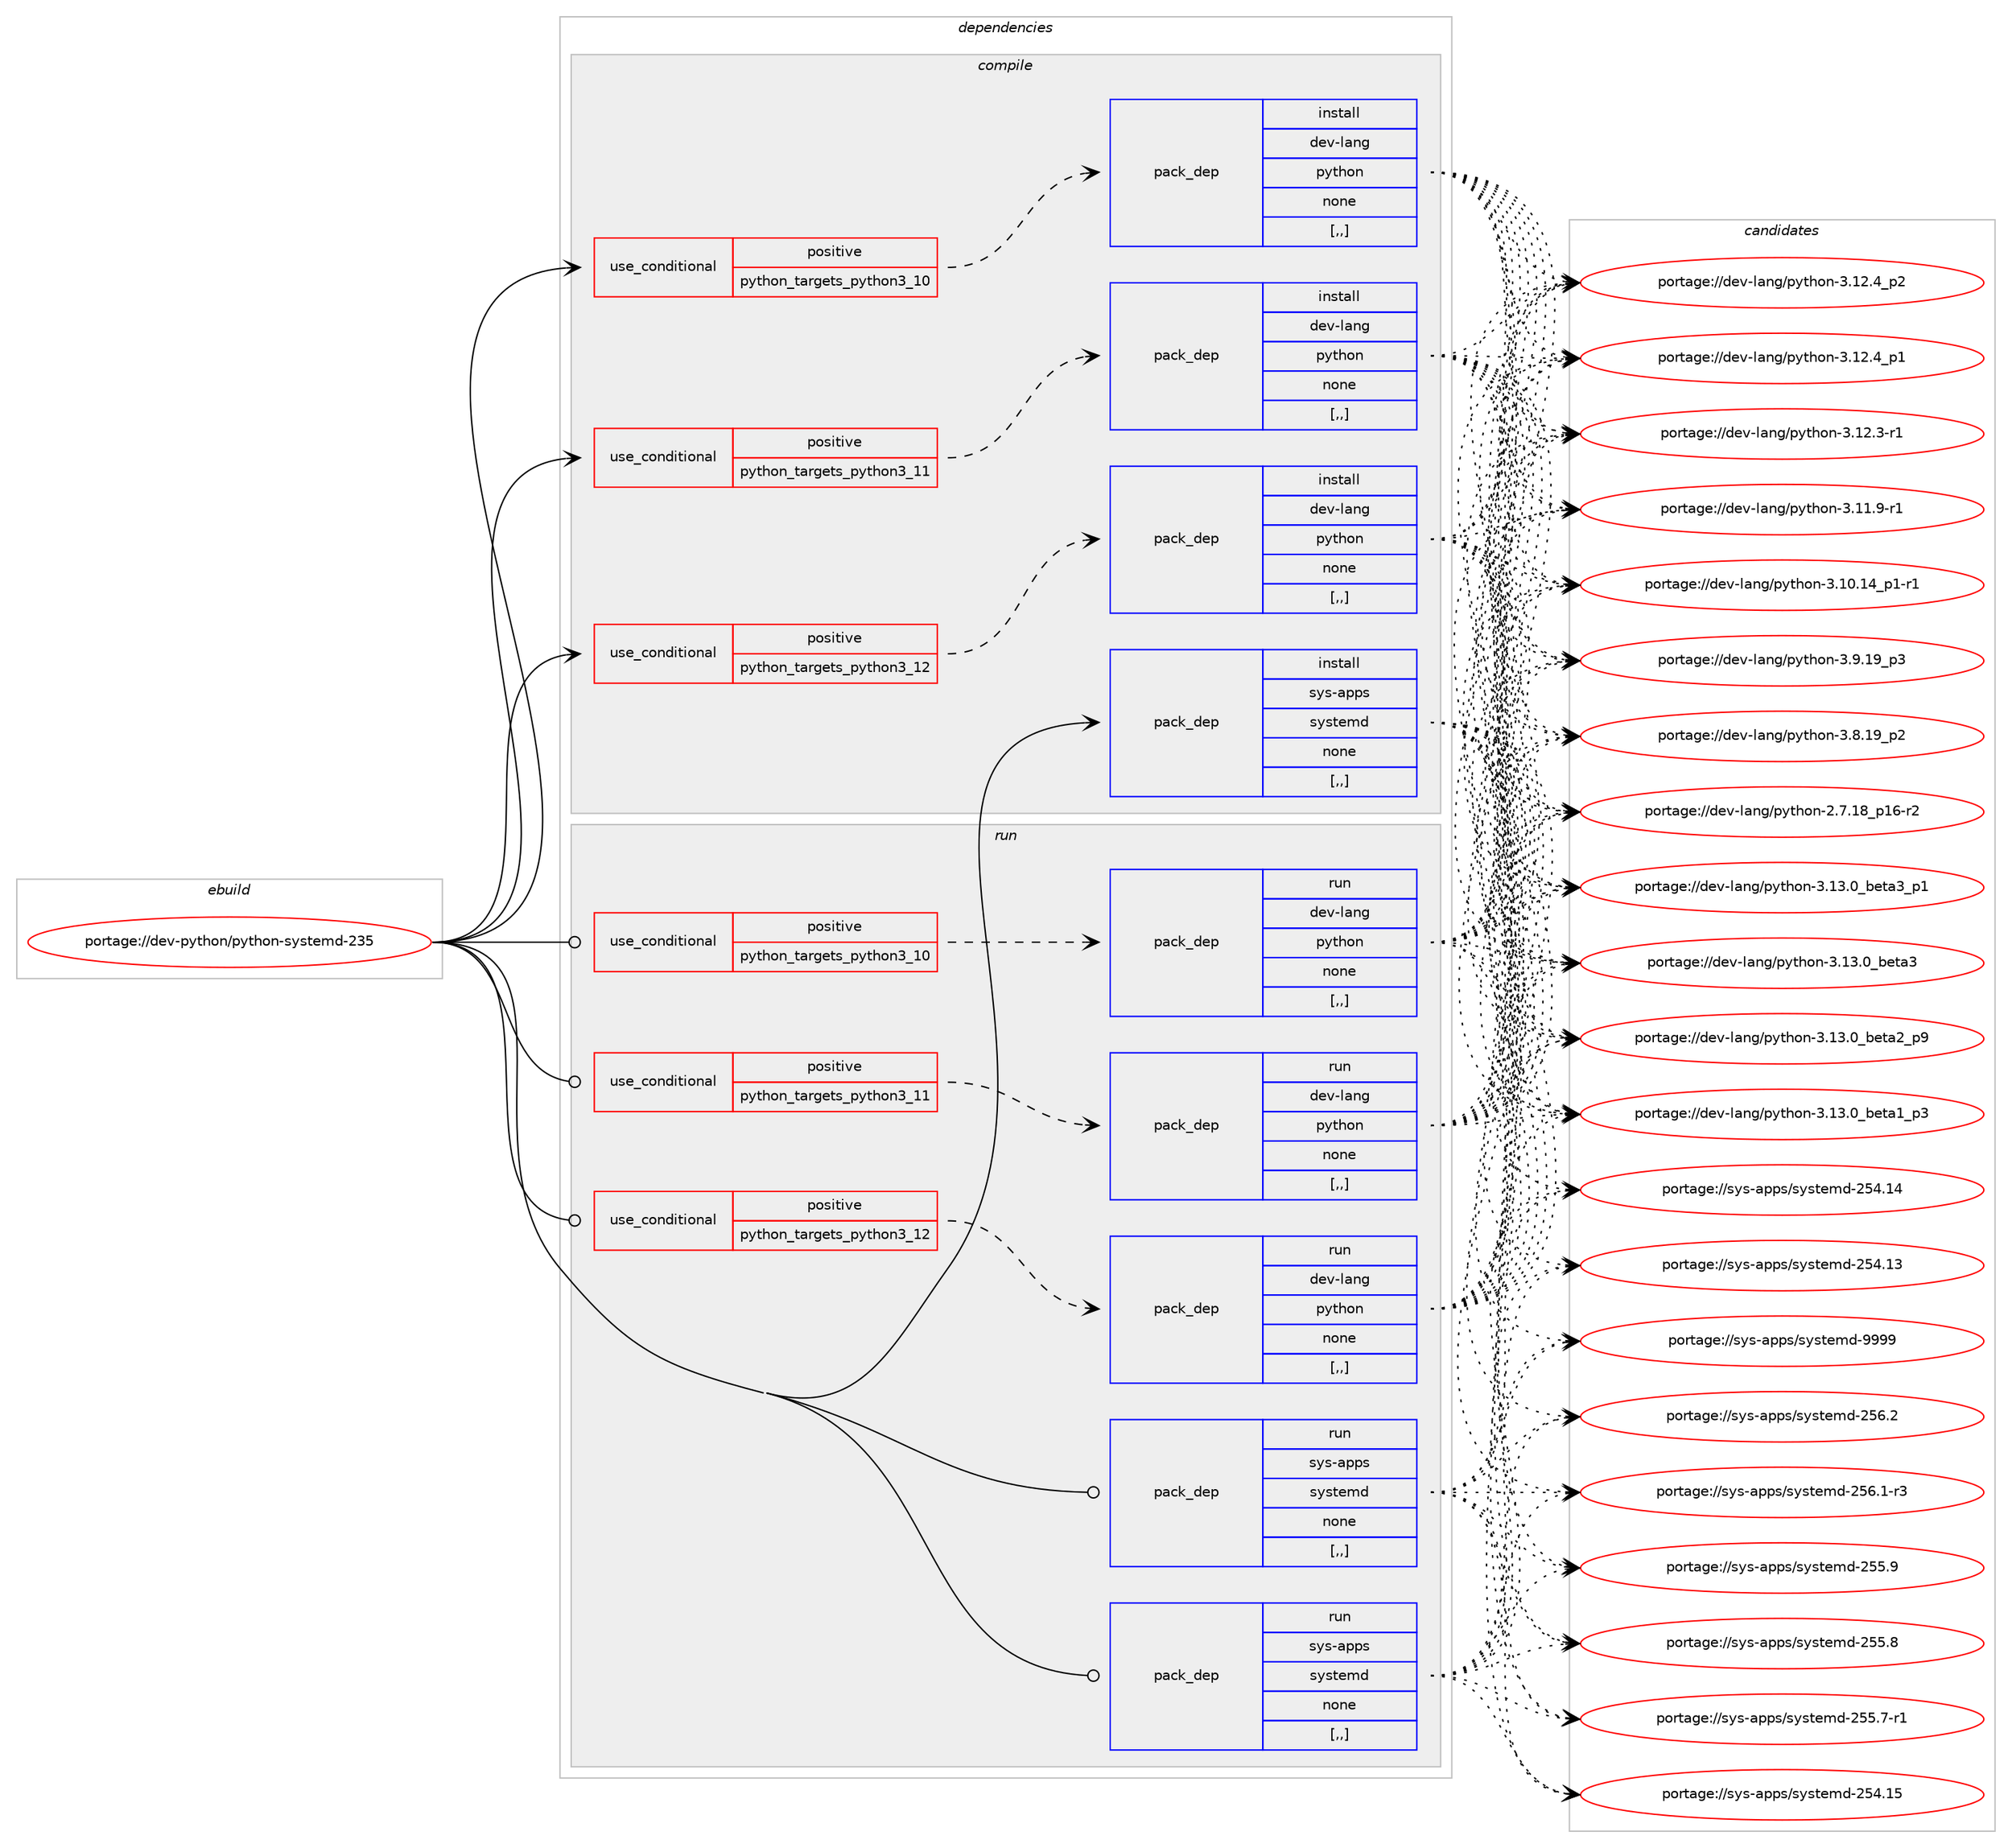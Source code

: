 digraph prolog {

# *************
# Graph options
# *************

newrank=true;
concentrate=true;
compound=true;
graph [rankdir=LR,fontname=Helvetica,fontsize=10,ranksep=1.5];#, ranksep=2.5, nodesep=0.2];
edge  [arrowhead=vee];
node  [fontname=Helvetica,fontsize=10];

# **********
# The ebuild
# **********

subgraph cluster_leftcol {
color=gray;
rank=same;
label=<<i>ebuild</i>>;
id [label="portage://dev-python/python-systemd-235", color=red, width=4, href="../dev-python/python-systemd-235.svg"];
}

# ****************
# The dependencies
# ****************

subgraph cluster_midcol {
color=gray;
label=<<i>dependencies</i>>;
subgraph cluster_compile {
fillcolor="#eeeeee";
style=filled;
label=<<i>compile</i>>;
subgraph cond38052 {
dependency159361 [label=<<TABLE BORDER="0" CELLBORDER="1" CELLSPACING="0" CELLPADDING="4"><TR><TD ROWSPAN="3" CELLPADDING="10">use_conditional</TD></TR><TR><TD>positive</TD></TR><TR><TD>python_targets_python3_10</TD></TR></TABLE>>, shape=none, color=red];
subgraph pack120050 {
dependency159362 [label=<<TABLE BORDER="0" CELLBORDER="1" CELLSPACING="0" CELLPADDING="4" WIDTH="220"><TR><TD ROWSPAN="6" CELLPADDING="30">pack_dep</TD></TR><TR><TD WIDTH="110">install</TD></TR><TR><TD>dev-lang</TD></TR><TR><TD>python</TD></TR><TR><TD>none</TD></TR><TR><TD>[,,]</TD></TR></TABLE>>, shape=none, color=blue];
}
dependency159361:e -> dependency159362:w [weight=20,style="dashed",arrowhead="vee"];
}
id:e -> dependency159361:w [weight=20,style="solid",arrowhead="vee"];
subgraph cond38053 {
dependency159363 [label=<<TABLE BORDER="0" CELLBORDER="1" CELLSPACING="0" CELLPADDING="4"><TR><TD ROWSPAN="3" CELLPADDING="10">use_conditional</TD></TR><TR><TD>positive</TD></TR><TR><TD>python_targets_python3_11</TD></TR></TABLE>>, shape=none, color=red];
subgraph pack120051 {
dependency159364 [label=<<TABLE BORDER="0" CELLBORDER="1" CELLSPACING="0" CELLPADDING="4" WIDTH="220"><TR><TD ROWSPAN="6" CELLPADDING="30">pack_dep</TD></TR><TR><TD WIDTH="110">install</TD></TR><TR><TD>dev-lang</TD></TR><TR><TD>python</TD></TR><TR><TD>none</TD></TR><TR><TD>[,,]</TD></TR></TABLE>>, shape=none, color=blue];
}
dependency159363:e -> dependency159364:w [weight=20,style="dashed",arrowhead="vee"];
}
id:e -> dependency159363:w [weight=20,style="solid",arrowhead="vee"];
subgraph cond38054 {
dependency159365 [label=<<TABLE BORDER="0" CELLBORDER="1" CELLSPACING="0" CELLPADDING="4"><TR><TD ROWSPAN="3" CELLPADDING="10">use_conditional</TD></TR><TR><TD>positive</TD></TR><TR><TD>python_targets_python3_12</TD></TR></TABLE>>, shape=none, color=red];
subgraph pack120052 {
dependency159366 [label=<<TABLE BORDER="0" CELLBORDER="1" CELLSPACING="0" CELLPADDING="4" WIDTH="220"><TR><TD ROWSPAN="6" CELLPADDING="30">pack_dep</TD></TR><TR><TD WIDTH="110">install</TD></TR><TR><TD>dev-lang</TD></TR><TR><TD>python</TD></TR><TR><TD>none</TD></TR><TR><TD>[,,]</TD></TR></TABLE>>, shape=none, color=blue];
}
dependency159365:e -> dependency159366:w [weight=20,style="dashed",arrowhead="vee"];
}
id:e -> dependency159365:w [weight=20,style="solid",arrowhead="vee"];
subgraph pack120053 {
dependency159367 [label=<<TABLE BORDER="0" CELLBORDER="1" CELLSPACING="0" CELLPADDING="4" WIDTH="220"><TR><TD ROWSPAN="6" CELLPADDING="30">pack_dep</TD></TR><TR><TD WIDTH="110">install</TD></TR><TR><TD>sys-apps</TD></TR><TR><TD>systemd</TD></TR><TR><TD>none</TD></TR><TR><TD>[,,]</TD></TR></TABLE>>, shape=none, color=blue];
}
id:e -> dependency159367:w [weight=20,style="solid",arrowhead="vee"];
}
subgraph cluster_compileandrun {
fillcolor="#eeeeee";
style=filled;
label=<<i>compile and run</i>>;
}
subgraph cluster_run {
fillcolor="#eeeeee";
style=filled;
label=<<i>run</i>>;
subgraph cond38055 {
dependency159368 [label=<<TABLE BORDER="0" CELLBORDER="1" CELLSPACING="0" CELLPADDING="4"><TR><TD ROWSPAN="3" CELLPADDING="10">use_conditional</TD></TR><TR><TD>positive</TD></TR><TR><TD>python_targets_python3_10</TD></TR></TABLE>>, shape=none, color=red];
subgraph pack120054 {
dependency159369 [label=<<TABLE BORDER="0" CELLBORDER="1" CELLSPACING="0" CELLPADDING="4" WIDTH="220"><TR><TD ROWSPAN="6" CELLPADDING="30">pack_dep</TD></TR><TR><TD WIDTH="110">run</TD></TR><TR><TD>dev-lang</TD></TR><TR><TD>python</TD></TR><TR><TD>none</TD></TR><TR><TD>[,,]</TD></TR></TABLE>>, shape=none, color=blue];
}
dependency159368:e -> dependency159369:w [weight=20,style="dashed",arrowhead="vee"];
}
id:e -> dependency159368:w [weight=20,style="solid",arrowhead="odot"];
subgraph cond38056 {
dependency159370 [label=<<TABLE BORDER="0" CELLBORDER="1" CELLSPACING="0" CELLPADDING="4"><TR><TD ROWSPAN="3" CELLPADDING="10">use_conditional</TD></TR><TR><TD>positive</TD></TR><TR><TD>python_targets_python3_11</TD></TR></TABLE>>, shape=none, color=red];
subgraph pack120055 {
dependency159371 [label=<<TABLE BORDER="0" CELLBORDER="1" CELLSPACING="0" CELLPADDING="4" WIDTH="220"><TR><TD ROWSPAN="6" CELLPADDING="30">pack_dep</TD></TR><TR><TD WIDTH="110">run</TD></TR><TR><TD>dev-lang</TD></TR><TR><TD>python</TD></TR><TR><TD>none</TD></TR><TR><TD>[,,]</TD></TR></TABLE>>, shape=none, color=blue];
}
dependency159370:e -> dependency159371:w [weight=20,style="dashed",arrowhead="vee"];
}
id:e -> dependency159370:w [weight=20,style="solid",arrowhead="odot"];
subgraph cond38057 {
dependency159372 [label=<<TABLE BORDER="0" CELLBORDER="1" CELLSPACING="0" CELLPADDING="4"><TR><TD ROWSPAN="3" CELLPADDING="10">use_conditional</TD></TR><TR><TD>positive</TD></TR><TR><TD>python_targets_python3_12</TD></TR></TABLE>>, shape=none, color=red];
subgraph pack120056 {
dependency159373 [label=<<TABLE BORDER="0" CELLBORDER="1" CELLSPACING="0" CELLPADDING="4" WIDTH="220"><TR><TD ROWSPAN="6" CELLPADDING="30">pack_dep</TD></TR><TR><TD WIDTH="110">run</TD></TR><TR><TD>dev-lang</TD></TR><TR><TD>python</TD></TR><TR><TD>none</TD></TR><TR><TD>[,,]</TD></TR></TABLE>>, shape=none, color=blue];
}
dependency159372:e -> dependency159373:w [weight=20,style="dashed",arrowhead="vee"];
}
id:e -> dependency159372:w [weight=20,style="solid",arrowhead="odot"];
subgraph pack120057 {
dependency159374 [label=<<TABLE BORDER="0" CELLBORDER="1" CELLSPACING="0" CELLPADDING="4" WIDTH="220"><TR><TD ROWSPAN="6" CELLPADDING="30">pack_dep</TD></TR><TR><TD WIDTH="110">run</TD></TR><TR><TD>sys-apps</TD></TR><TR><TD>systemd</TD></TR><TR><TD>none</TD></TR><TR><TD>[,,]</TD></TR></TABLE>>, shape=none, color=blue];
}
id:e -> dependency159374:w [weight=20,style="solid",arrowhead="odot"];
subgraph pack120058 {
dependency159375 [label=<<TABLE BORDER="0" CELLBORDER="1" CELLSPACING="0" CELLPADDING="4" WIDTH="220"><TR><TD ROWSPAN="6" CELLPADDING="30">pack_dep</TD></TR><TR><TD WIDTH="110">run</TD></TR><TR><TD>sys-apps</TD></TR><TR><TD>systemd</TD></TR><TR><TD>none</TD></TR><TR><TD>[,,]</TD></TR></TABLE>>, shape=none, color=blue];
}
id:e -> dependency159375:w [weight=20,style="solid",arrowhead="odot"];
}
}

# **************
# The candidates
# **************

subgraph cluster_choices {
rank=same;
color=gray;
label=<<i>candidates</i>>;

subgraph choice120050 {
color=black;
nodesep=1;
choice10010111845108971101034711212111610411111045514649514648959810111697519511249 [label="portage://dev-lang/python-3.13.0_beta3_p1", color=red, width=4,href="../dev-lang/python-3.13.0_beta3_p1.svg"];
choice1001011184510897110103471121211161041111104551464951464895981011169751 [label="portage://dev-lang/python-3.13.0_beta3", color=red, width=4,href="../dev-lang/python-3.13.0_beta3.svg"];
choice10010111845108971101034711212111610411111045514649514648959810111697509511257 [label="portage://dev-lang/python-3.13.0_beta2_p9", color=red, width=4,href="../dev-lang/python-3.13.0_beta2_p9.svg"];
choice10010111845108971101034711212111610411111045514649514648959810111697499511251 [label="portage://dev-lang/python-3.13.0_beta1_p3", color=red, width=4,href="../dev-lang/python-3.13.0_beta1_p3.svg"];
choice100101118451089711010347112121116104111110455146495046529511250 [label="portage://dev-lang/python-3.12.4_p2", color=red, width=4,href="../dev-lang/python-3.12.4_p2.svg"];
choice100101118451089711010347112121116104111110455146495046529511249 [label="portage://dev-lang/python-3.12.4_p1", color=red, width=4,href="../dev-lang/python-3.12.4_p1.svg"];
choice100101118451089711010347112121116104111110455146495046514511449 [label="portage://dev-lang/python-3.12.3-r1", color=red, width=4,href="../dev-lang/python-3.12.3-r1.svg"];
choice100101118451089711010347112121116104111110455146494946574511449 [label="portage://dev-lang/python-3.11.9-r1", color=red, width=4,href="../dev-lang/python-3.11.9-r1.svg"];
choice100101118451089711010347112121116104111110455146494846495295112494511449 [label="portage://dev-lang/python-3.10.14_p1-r1", color=red, width=4,href="../dev-lang/python-3.10.14_p1-r1.svg"];
choice100101118451089711010347112121116104111110455146574649579511251 [label="portage://dev-lang/python-3.9.19_p3", color=red, width=4,href="../dev-lang/python-3.9.19_p3.svg"];
choice100101118451089711010347112121116104111110455146564649579511250 [label="portage://dev-lang/python-3.8.19_p2", color=red, width=4,href="../dev-lang/python-3.8.19_p2.svg"];
choice100101118451089711010347112121116104111110455046554649569511249544511450 [label="portage://dev-lang/python-2.7.18_p16-r2", color=red, width=4,href="../dev-lang/python-2.7.18_p16-r2.svg"];
dependency159362:e -> choice10010111845108971101034711212111610411111045514649514648959810111697519511249:w [style=dotted,weight="100"];
dependency159362:e -> choice1001011184510897110103471121211161041111104551464951464895981011169751:w [style=dotted,weight="100"];
dependency159362:e -> choice10010111845108971101034711212111610411111045514649514648959810111697509511257:w [style=dotted,weight="100"];
dependency159362:e -> choice10010111845108971101034711212111610411111045514649514648959810111697499511251:w [style=dotted,weight="100"];
dependency159362:e -> choice100101118451089711010347112121116104111110455146495046529511250:w [style=dotted,weight="100"];
dependency159362:e -> choice100101118451089711010347112121116104111110455146495046529511249:w [style=dotted,weight="100"];
dependency159362:e -> choice100101118451089711010347112121116104111110455146495046514511449:w [style=dotted,weight="100"];
dependency159362:e -> choice100101118451089711010347112121116104111110455146494946574511449:w [style=dotted,weight="100"];
dependency159362:e -> choice100101118451089711010347112121116104111110455146494846495295112494511449:w [style=dotted,weight="100"];
dependency159362:e -> choice100101118451089711010347112121116104111110455146574649579511251:w [style=dotted,weight="100"];
dependency159362:e -> choice100101118451089711010347112121116104111110455146564649579511250:w [style=dotted,weight="100"];
dependency159362:e -> choice100101118451089711010347112121116104111110455046554649569511249544511450:w [style=dotted,weight="100"];
}
subgraph choice120051 {
color=black;
nodesep=1;
choice10010111845108971101034711212111610411111045514649514648959810111697519511249 [label="portage://dev-lang/python-3.13.0_beta3_p1", color=red, width=4,href="../dev-lang/python-3.13.0_beta3_p1.svg"];
choice1001011184510897110103471121211161041111104551464951464895981011169751 [label="portage://dev-lang/python-3.13.0_beta3", color=red, width=4,href="../dev-lang/python-3.13.0_beta3.svg"];
choice10010111845108971101034711212111610411111045514649514648959810111697509511257 [label="portage://dev-lang/python-3.13.0_beta2_p9", color=red, width=4,href="../dev-lang/python-3.13.0_beta2_p9.svg"];
choice10010111845108971101034711212111610411111045514649514648959810111697499511251 [label="portage://dev-lang/python-3.13.0_beta1_p3", color=red, width=4,href="../dev-lang/python-3.13.0_beta1_p3.svg"];
choice100101118451089711010347112121116104111110455146495046529511250 [label="portage://dev-lang/python-3.12.4_p2", color=red, width=4,href="../dev-lang/python-3.12.4_p2.svg"];
choice100101118451089711010347112121116104111110455146495046529511249 [label="portage://dev-lang/python-3.12.4_p1", color=red, width=4,href="../dev-lang/python-3.12.4_p1.svg"];
choice100101118451089711010347112121116104111110455146495046514511449 [label="portage://dev-lang/python-3.12.3-r1", color=red, width=4,href="../dev-lang/python-3.12.3-r1.svg"];
choice100101118451089711010347112121116104111110455146494946574511449 [label="portage://dev-lang/python-3.11.9-r1", color=red, width=4,href="../dev-lang/python-3.11.9-r1.svg"];
choice100101118451089711010347112121116104111110455146494846495295112494511449 [label="portage://dev-lang/python-3.10.14_p1-r1", color=red, width=4,href="../dev-lang/python-3.10.14_p1-r1.svg"];
choice100101118451089711010347112121116104111110455146574649579511251 [label="portage://dev-lang/python-3.9.19_p3", color=red, width=4,href="../dev-lang/python-3.9.19_p3.svg"];
choice100101118451089711010347112121116104111110455146564649579511250 [label="portage://dev-lang/python-3.8.19_p2", color=red, width=4,href="../dev-lang/python-3.8.19_p2.svg"];
choice100101118451089711010347112121116104111110455046554649569511249544511450 [label="portage://dev-lang/python-2.7.18_p16-r2", color=red, width=4,href="../dev-lang/python-2.7.18_p16-r2.svg"];
dependency159364:e -> choice10010111845108971101034711212111610411111045514649514648959810111697519511249:w [style=dotted,weight="100"];
dependency159364:e -> choice1001011184510897110103471121211161041111104551464951464895981011169751:w [style=dotted,weight="100"];
dependency159364:e -> choice10010111845108971101034711212111610411111045514649514648959810111697509511257:w [style=dotted,weight="100"];
dependency159364:e -> choice10010111845108971101034711212111610411111045514649514648959810111697499511251:w [style=dotted,weight="100"];
dependency159364:e -> choice100101118451089711010347112121116104111110455146495046529511250:w [style=dotted,weight="100"];
dependency159364:e -> choice100101118451089711010347112121116104111110455146495046529511249:w [style=dotted,weight="100"];
dependency159364:e -> choice100101118451089711010347112121116104111110455146495046514511449:w [style=dotted,weight="100"];
dependency159364:e -> choice100101118451089711010347112121116104111110455146494946574511449:w [style=dotted,weight="100"];
dependency159364:e -> choice100101118451089711010347112121116104111110455146494846495295112494511449:w [style=dotted,weight="100"];
dependency159364:e -> choice100101118451089711010347112121116104111110455146574649579511251:w [style=dotted,weight="100"];
dependency159364:e -> choice100101118451089711010347112121116104111110455146564649579511250:w [style=dotted,weight="100"];
dependency159364:e -> choice100101118451089711010347112121116104111110455046554649569511249544511450:w [style=dotted,weight="100"];
}
subgraph choice120052 {
color=black;
nodesep=1;
choice10010111845108971101034711212111610411111045514649514648959810111697519511249 [label="portage://dev-lang/python-3.13.0_beta3_p1", color=red, width=4,href="../dev-lang/python-3.13.0_beta3_p1.svg"];
choice1001011184510897110103471121211161041111104551464951464895981011169751 [label="portage://dev-lang/python-3.13.0_beta3", color=red, width=4,href="../dev-lang/python-3.13.0_beta3.svg"];
choice10010111845108971101034711212111610411111045514649514648959810111697509511257 [label="portage://dev-lang/python-3.13.0_beta2_p9", color=red, width=4,href="../dev-lang/python-3.13.0_beta2_p9.svg"];
choice10010111845108971101034711212111610411111045514649514648959810111697499511251 [label="portage://dev-lang/python-3.13.0_beta1_p3", color=red, width=4,href="../dev-lang/python-3.13.0_beta1_p3.svg"];
choice100101118451089711010347112121116104111110455146495046529511250 [label="portage://dev-lang/python-3.12.4_p2", color=red, width=4,href="../dev-lang/python-3.12.4_p2.svg"];
choice100101118451089711010347112121116104111110455146495046529511249 [label="portage://dev-lang/python-3.12.4_p1", color=red, width=4,href="../dev-lang/python-3.12.4_p1.svg"];
choice100101118451089711010347112121116104111110455146495046514511449 [label="portage://dev-lang/python-3.12.3-r1", color=red, width=4,href="../dev-lang/python-3.12.3-r1.svg"];
choice100101118451089711010347112121116104111110455146494946574511449 [label="portage://dev-lang/python-3.11.9-r1", color=red, width=4,href="../dev-lang/python-3.11.9-r1.svg"];
choice100101118451089711010347112121116104111110455146494846495295112494511449 [label="portage://dev-lang/python-3.10.14_p1-r1", color=red, width=4,href="../dev-lang/python-3.10.14_p1-r1.svg"];
choice100101118451089711010347112121116104111110455146574649579511251 [label="portage://dev-lang/python-3.9.19_p3", color=red, width=4,href="../dev-lang/python-3.9.19_p3.svg"];
choice100101118451089711010347112121116104111110455146564649579511250 [label="portage://dev-lang/python-3.8.19_p2", color=red, width=4,href="../dev-lang/python-3.8.19_p2.svg"];
choice100101118451089711010347112121116104111110455046554649569511249544511450 [label="portage://dev-lang/python-2.7.18_p16-r2", color=red, width=4,href="../dev-lang/python-2.7.18_p16-r2.svg"];
dependency159366:e -> choice10010111845108971101034711212111610411111045514649514648959810111697519511249:w [style=dotted,weight="100"];
dependency159366:e -> choice1001011184510897110103471121211161041111104551464951464895981011169751:w [style=dotted,weight="100"];
dependency159366:e -> choice10010111845108971101034711212111610411111045514649514648959810111697509511257:w [style=dotted,weight="100"];
dependency159366:e -> choice10010111845108971101034711212111610411111045514649514648959810111697499511251:w [style=dotted,weight="100"];
dependency159366:e -> choice100101118451089711010347112121116104111110455146495046529511250:w [style=dotted,weight="100"];
dependency159366:e -> choice100101118451089711010347112121116104111110455146495046529511249:w [style=dotted,weight="100"];
dependency159366:e -> choice100101118451089711010347112121116104111110455146495046514511449:w [style=dotted,weight="100"];
dependency159366:e -> choice100101118451089711010347112121116104111110455146494946574511449:w [style=dotted,weight="100"];
dependency159366:e -> choice100101118451089711010347112121116104111110455146494846495295112494511449:w [style=dotted,weight="100"];
dependency159366:e -> choice100101118451089711010347112121116104111110455146574649579511251:w [style=dotted,weight="100"];
dependency159366:e -> choice100101118451089711010347112121116104111110455146564649579511250:w [style=dotted,weight="100"];
dependency159366:e -> choice100101118451089711010347112121116104111110455046554649569511249544511450:w [style=dotted,weight="100"];
}
subgraph choice120053 {
color=black;
nodesep=1;
choice1151211154597112112115471151211151161011091004557575757 [label="portage://sys-apps/systemd-9999", color=red, width=4,href="../sys-apps/systemd-9999.svg"];
choice115121115459711211211547115121115116101109100455053544650 [label="portage://sys-apps/systemd-256.2", color=red, width=4,href="../sys-apps/systemd-256.2.svg"];
choice1151211154597112112115471151211151161011091004550535446494511451 [label="portage://sys-apps/systemd-256.1-r3", color=red, width=4,href="../sys-apps/systemd-256.1-r3.svg"];
choice115121115459711211211547115121115116101109100455053534657 [label="portage://sys-apps/systemd-255.9", color=red, width=4,href="../sys-apps/systemd-255.9.svg"];
choice115121115459711211211547115121115116101109100455053534656 [label="portage://sys-apps/systemd-255.8", color=red, width=4,href="../sys-apps/systemd-255.8.svg"];
choice1151211154597112112115471151211151161011091004550535346554511449 [label="portage://sys-apps/systemd-255.7-r1", color=red, width=4,href="../sys-apps/systemd-255.7-r1.svg"];
choice11512111545971121121154711512111511610110910045505352464953 [label="portage://sys-apps/systemd-254.15", color=red, width=4,href="../sys-apps/systemd-254.15.svg"];
choice11512111545971121121154711512111511610110910045505352464952 [label="portage://sys-apps/systemd-254.14", color=red, width=4,href="../sys-apps/systemd-254.14.svg"];
choice11512111545971121121154711512111511610110910045505352464951 [label="portage://sys-apps/systemd-254.13", color=red, width=4,href="../sys-apps/systemd-254.13.svg"];
dependency159367:e -> choice1151211154597112112115471151211151161011091004557575757:w [style=dotted,weight="100"];
dependency159367:e -> choice115121115459711211211547115121115116101109100455053544650:w [style=dotted,weight="100"];
dependency159367:e -> choice1151211154597112112115471151211151161011091004550535446494511451:w [style=dotted,weight="100"];
dependency159367:e -> choice115121115459711211211547115121115116101109100455053534657:w [style=dotted,weight="100"];
dependency159367:e -> choice115121115459711211211547115121115116101109100455053534656:w [style=dotted,weight="100"];
dependency159367:e -> choice1151211154597112112115471151211151161011091004550535346554511449:w [style=dotted,weight="100"];
dependency159367:e -> choice11512111545971121121154711512111511610110910045505352464953:w [style=dotted,weight="100"];
dependency159367:e -> choice11512111545971121121154711512111511610110910045505352464952:w [style=dotted,weight="100"];
dependency159367:e -> choice11512111545971121121154711512111511610110910045505352464951:w [style=dotted,weight="100"];
}
subgraph choice120054 {
color=black;
nodesep=1;
choice10010111845108971101034711212111610411111045514649514648959810111697519511249 [label="portage://dev-lang/python-3.13.0_beta3_p1", color=red, width=4,href="../dev-lang/python-3.13.0_beta3_p1.svg"];
choice1001011184510897110103471121211161041111104551464951464895981011169751 [label="portage://dev-lang/python-3.13.0_beta3", color=red, width=4,href="../dev-lang/python-3.13.0_beta3.svg"];
choice10010111845108971101034711212111610411111045514649514648959810111697509511257 [label="portage://dev-lang/python-3.13.0_beta2_p9", color=red, width=4,href="../dev-lang/python-3.13.0_beta2_p9.svg"];
choice10010111845108971101034711212111610411111045514649514648959810111697499511251 [label="portage://dev-lang/python-3.13.0_beta1_p3", color=red, width=4,href="../dev-lang/python-3.13.0_beta1_p3.svg"];
choice100101118451089711010347112121116104111110455146495046529511250 [label="portage://dev-lang/python-3.12.4_p2", color=red, width=4,href="../dev-lang/python-3.12.4_p2.svg"];
choice100101118451089711010347112121116104111110455146495046529511249 [label="portage://dev-lang/python-3.12.4_p1", color=red, width=4,href="../dev-lang/python-3.12.4_p1.svg"];
choice100101118451089711010347112121116104111110455146495046514511449 [label="portage://dev-lang/python-3.12.3-r1", color=red, width=4,href="../dev-lang/python-3.12.3-r1.svg"];
choice100101118451089711010347112121116104111110455146494946574511449 [label="portage://dev-lang/python-3.11.9-r1", color=red, width=4,href="../dev-lang/python-3.11.9-r1.svg"];
choice100101118451089711010347112121116104111110455146494846495295112494511449 [label="portage://dev-lang/python-3.10.14_p1-r1", color=red, width=4,href="../dev-lang/python-3.10.14_p1-r1.svg"];
choice100101118451089711010347112121116104111110455146574649579511251 [label="portage://dev-lang/python-3.9.19_p3", color=red, width=4,href="../dev-lang/python-3.9.19_p3.svg"];
choice100101118451089711010347112121116104111110455146564649579511250 [label="portage://dev-lang/python-3.8.19_p2", color=red, width=4,href="../dev-lang/python-3.8.19_p2.svg"];
choice100101118451089711010347112121116104111110455046554649569511249544511450 [label="portage://dev-lang/python-2.7.18_p16-r2", color=red, width=4,href="../dev-lang/python-2.7.18_p16-r2.svg"];
dependency159369:e -> choice10010111845108971101034711212111610411111045514649514648959810111697519511249:w [style=dotted,weight="100"];
dependency159369:e -> choice1001011184510897110103471121211161041111104551464951464895981011169751:w [style=dotted,weight="100"];
dependency159369:e -> choice10010111845108971101034711212111610411111045514649514648959810111697509511257:w [style=dotted,weight="100"];
dependency159369:e -> choice10010111845108971101034711212111610411111045514649514648959810111697499511251:w [style=dotted,weight="100"];
dependency159369:e -> choice100101118451089711010347112121116104111110455146495046529511250:w [style=dotted,weight="100"];
dependency159369:e -> choice100101118451089711010347112121116104111110455146495046529511249:w [style=dotted,weight="100"];
dependency159369:e -> choice100101118451089711010347112121116104111110455146495046514511449:w [style=dotted,weight="100"];
dependency159369:e -> choice100101118451089711010347112121116104111110455146494946574511449:w [style=dotted,weight="100"];
dependency159369:e -> choice100101118451089711010347112121116104111110455146494846495295112494511449:w [style=dotted,weight="100"];
dependency159369:e -> choice100101118451089711010347112121116104111110455146574649579511251:w [style=dotted,weight="100"];
dependency159369:e -> choice100101118451089711010347112121116104111110455146564649579511250:w [style=dotted,weight="100"];
dependency159369:e -> choice100101118451089711010347112121116104111110455046554649569511249544511450:w [style=dotted,weight="100"];
}
subgraph choice120055 {
color=black;
nodesep=1;
choice10010111845108971101034711212111610411111045514649514648959810111697519511249 [label="portage://dev-lang/python-3.13.0_beta3_p1", color=red, width=4,href="../dev-lang/python-3.13.0_beta3_p1.svg"];
choice1001011184510897110103471121211161041111104551464951464895981011169751 [label="portage://dev-lang/python-3.13.0_beta3", color=red, width=4,href="../dev-lang/python-3.13.0_beta3.svg"];
choice10010111845108971101034711212111610411111045514649514648959810111697509511257 [label="portage://dev-lang/python-3.13.0_beta2_p9", color=red, width=4,href="../dev-lang/python-3.13.0_beta2_p9.svg"];
choice10010111845108971101034711212111610411111045514649514648959810111697499511251 [label="portage://dev-lang/python-3.13.0_beta1_p3", color=red, width=4,href="../dev-lang/python-3.13.0_beta1_p3.svg"];
choice100101118451089711010347112121116104111110455146495046529511250 [label="portage://dev-lang/python-3.12.4_p2", color=red, width=4,href="../dev-lang/python-3.12.4_p2.svg"];
choice100101118451089711010347112121116104111110455146495046529511249 [label="portage://dev-lang/python-3.12.4_p1", color=red, width=4,href="../dev-lang/python-3.12.4_p1.svg"];
choice100101118451089711010347112121116104111110455146495046514511449 [label="portage://dev-lang/python-3.12.3-r1", color=red, width=4,href="../dev-lang/python-3.12.3-r1.svg"];
choice100101118451089711010347112121116104111110455146494946574511449 [label="portage://dev-lang/python-3.11.9-r1", color=red, width=4,href="../dev-lang/python-3.11.9-r1.svg"];
choice100101118451089711010347112121116104111110455146494846495295112494511449 [label="portage://dev-lang/python-3.10.14_p1-r1", color=red, width=4,href="../dev-lang/python-3.10.14_p1-r1.svg"];
choice100101118451089711010347112121116104111110455146574649579511251 [label="portage://dev-lang/python-3.9.19_p3", color=red, width=4,href="../dev-lang/python-3.9.19_p3.svg"];
choice100101118451089711010347112121116104111110455146564649579511250 [label="portage://dev-lang/python-3.8.19_p2", color=red, width=4,href="../dev-lang/python-3.8.19_p2.svg"];
choice100101118451089711010347112121116104111110455046554649569511249544511450 [label="portage://dev-lang/python-2.7.18_p16-r2", color=red, width=4,href="../dev-lang/python-2.7.18_p16-r2.svg"];
dependency159371:e -> choice10010111845108971101034711212111610411111045514649514648959810111697519511249:w [style=dotted,weight="100"];
dependency159371:e -> choice1001011184510897110103471121211161041111104551464951464895981011169751:w [style=dotted,weight="100"];
dependency159371:e -> choice10010111845108971101034711212111610411111045514649514648959810111697509511257:w [style=dotted,weight="100"];
dependency159371:e -> choice10010111845108971101034711212111610411111045514649514648959810111697499511251:w [style=dotted,weight="100"];
dependency159371:e -> choice100101118451089711010347112121116104111110455146495046529511250:w [style=dotted,weight="100"];
dependency159371:e -> choice100101118451089711010347112121116104111110455146495046529511249:w [style=dotted,weight="100"];
dependency159371:e -> choice100101118451089711010347112121116104111110455146495046514511449:w [style=dotted,weight="100"];
dependency159371:e -> choice100101118451089711010347112121116104111110455146494946574511449:w [style=dotted,weight="100"];
dependency159371:e -> choice100101118451089711010347112121116104111110455146494846495295112494511449:w [style=dotted,weight="100"];
dependency159371:e -> choice100101118451089711010347112121116104111110455146574649579511251:w [style=dotted,weight="100"];
dependency159371:e -> choice100101118451089711010347112121116104111110455146564649579511250:w [style=dotted,weight="100"];
dependency159371:e -> choice100101118451089711010347112121116104111110455046554649569511249544511450:w [style=dotted,weight="100"];
}
subgraph choice120056 {
color=black;
nodesep=1;
choice10010111845108971101034711212111610411111045514649514648959810111697519511249 [label="portage://dev-lang/python-3.13.0_beta3_p1", color=red, width=4,href="../dev-lang/python-3.13.0_beta3_p1.svg"];
choice1001011184510897110103471121211161041111104551464951464895981011169751 [label="portage://dev-lang/python-3.13.0_beta3", color=red, width=4,href="../dev-lang/python-3.13.0_beta3.svg"];
choice10010111845108971101034711212111610411111045514649514648959810111697509511257 [label="portage://dev-lang/python-3.13.0_beta2_p9", color=red, width=4,href="../dev-lang/python-3.13.0_beta2_p9.svg"];
choice10010111845108971101034711212111610411111045514649514648959810111697499511251 [label="portage://dev-lang/python-3.13.0_beta1_p3", color=red, width=4,href="../dev-lang/python-3.13.0_beta1_p3.svg"];
choice100101118451089711010347112121116104111110455146495046529511250 [label="portage://dev-lang/python-3.12.4_p2", color=red, width=4,href="../dev-lang/python-3.12.4_p2.svg"];
choice100101118451089711010347112121116104111110455146495046529511249 [label="portage://dev-lang/python-3.12.4_p1", color=red, width=4,href="../dev-lang/python-3.12.4_p1.svg"];
choice100101118451089711010347112121116104111110455146495046514511449 [label="portage://dev-lang/python-3.12.3-r1", color=red, width=4,href="../dev-lang/python-3.12.3-r1.svg"];
choice100101118451089711010347112121116104111110455146494946574511449 [label="portage://dev-lang/python-3.11.9-r1", color=red, width=4,href="../dev-lang/python-3.11.9-r1.svg"];
choice100101118451089711010347112121116104111110455146494846495295112494511449 [label="portage://dev-lang/python-3.10.14_p1-r1", color=red, width=4,href="../dev-lang/python-3.10.14_p1-r1.svg"];
choice100101118451089711010347112121116104111110455146574649579511251 [label="portage://dev-lang/python-3.9.19_p3", color=red, width=4,href="../dev-lang/python-3.9.19_p3.svg"];
choice100101118451089711010347112121116104111110455146564649579511250 [label="portage://dev-lang/python-3.8.19_p2", color=red, width=4,href="../dev-lang/python-3.8.19_p2.svg"];
choice100101118451089711010347112121116104111110455046554649569511249544511450 [label="portage://dev-lang/python-2.7.18_p16-r2", color=red, width=4,href="../dev-lang/python-2.7.18_p16-r2.svg"];
dependency159373:e -> choice10010111845108971101034711212111610411111045514649514648959810111697519511249:w [style=dotted,weight="100"];
dependency159373:e -> choice1001011184510897110103471121211161041111104551464951464895981011169751:w [style=dotted,weight="100"];
dependency159373:e -> choice10010111845108971101034711212111610411111045514649514648959810111697509511257:w [style=dotted,weight="100"];
dependency159373:e -> choice10010111845108971101034711212111610411111045514649514648959810111697499511251:w [style=dotted,weight="100"];
dependency159373:e -> choice100101118451089711010347112121116104111110455146495046529511250:w [style=dotted,weight="100"];
dependency159373:e -> choice100101118451089711010347112121116104111110455146495046529511249:w [style=dotted,weight="100"];
dependency159373:e -> choice100101118451089711010347112121116104111110455146495046514511449:w [style=dotted,weight="100"];
dependency159373:e -> choice100101118451089711010347112121116104111110455146494946574511449:w [style=dotted,weight="100"];
dependency159373:e -> choice100101118451089711010347112121116104111110455146494846495295112494511449:w [style=dotted,weight="100"];
dependency159373:e -> choice100101118451089711010347112121116104111110455146574649579511251:w [style=dotted,weight="100"];
dependency159373:e -> choice100101118451089711010347112121116104111110455146564649579511250:w [style=dotted,weight="100"];
dependency159373:e -> choice100101118451089711010347112121116104111110455046554649569511249544511450:w [style=dotted,weight="100"];
}
subgraph choice120057 {
color=black;
nodesep=1;
choice1151211154597112112115471151211151161011091004557575757 [label="portage://sys-apps/systemd-9999", color=red, width=4,href="../sys-apps/systemd-9999.svg"];
choice115121115459711211211547115121115116101109100455053544650 [label="portage://sys-apps/systemd-256.2", color=red, width=4,href="../sys-apps/systemd-256.2.svg"];
choice1151211154597112112115471151211151161011091004550535446494511451 [label="portage://sys-apps/systemd-256.1-r3", color=red, width=4,href="../sys-apps/systemd-256.1-r3.svg"];
choice115121115459711211211547115121115116101109100455053534657 [label="portage://sys-apps/systemd-255.9", color=red, width=4,href="../sys-apps/systemd-255.9.svg"];
choice115121115459711211211547115121115116101109100455053534656 [label="portage://sys-apps/systemd-255.8", color=red, width=4,href="../sys-apps/systemd-255.8.svg"];
choice1151211154597112112115471151211151161011091004550535346554511449 [label="portage://sys-apps/systemd-255.7-r1", color=red, width=4,href="../sys-apps/systemd-255.7-r1.svg"];
choice11512111545971121121154711512111511610110910045505352464953 [label="portage://sys-apps/systemd-254.15", color=red, width=4,href="../sys-apps/systemd-254.15.svg"];
choice11512111545971121121154711512111511610110910045505352464952 [label="portage://sys-apps/systemd-254.14", color=red, width=4,href="../sys-apps/systemd-254.14.svg"];
choice11512111545971121121154711512111511610110910045505352464951 [label="portage://sys-apps/systemd-254.13", color=red, width=4,href="../sys-apps/systemd-254.13.svg"];
dependency159374:e -> choice1151211154597112112115471151211151161011091004557575757:w [style=dotted,weight="100"];
dependency159374:e -> choice115121115459711211211547115121115116101109100455053544650:w [style=dotted,weight="100"];
dependency159374:e -> choice1151211154597112112115471151211151161011091004550535446494511451:w [style=dotted,weight="100"];
dependency159374:e -> choice115121115459711211211547115121115116101109100455053534657:w [style=dotted,weight="100"];
dependency159374:e -> choice115121115459711211211547115121115116101109100455053534656:w [style=dotted,weight="100"];
dependency159374:e -> choice1151211154597112112115471151211151161011091004550535346554511449:w [style=dotted,weight="100"];
dependency159374:e -> choice11512111545971121121154711512111511610110910045505352464953:w [style=dotted,weight="100"];
dependency159374:e -> choice11512111545971121121154711512111511610110910045505352464952:w [style=dotted,weight="100"];
dependency159374:e -> choice11512111545971121121154711512111511610110910045505352464951:w [style=dotted,weight="100"];
}
subgraph choice120058 {
color=black;
nodesep=1;
choice1151211154597112112115471151211151161011091004557575757 [label="portage://sys-apps/systemd-9999", color=red, width=4,href="../sys-apps/systemd-9999.svg"];
choice115121115459711211211547115121115116101109100455053544650 [label="portage://sys-apps/systemd-256.2", color=red, width=4,href="../sys-apps/systemd-256.2.svg"];
choice1151211154597112112115471151211151161011091004550535446494511451 [label="portage://sys-apps/systemd-256.1-r3", color=red, width=4,href="../sys-apps/systemd-256.1-r3.svg"];
choice115121115459711211211547115121115116101109100455053534657 [label="portage://sys-apps/systemd-255.9", color=red, width=4,href="../sys-apps/systemd-255.9.svg"];
choice115121115459711211211547115121115116101109100455053534656 [label="portage://sys-apps/systemd-255.8", color=red, width=4,href="../sys-apps/systemd-255.8.svg"];
choice1151211154597112112115471151211151161011091004550535346554511449 [label="portage://sys-apps/systemd-255.7-r1", color=red, width=4,href="../sys-apps/systemd-255.7-r1.svg"];
choice11512111545971121121154711512111511610110910045505352464953 [label="portage://sys-apps/systemd-254.15", color=red, width=4,href="../sys-apps/systemd-254.15.svg"];
choice11512111545971121121154711512111511610110910045505352464952 [label="portage://sys-apps/systemd-254.14", color=red, width=4,href="../sys-apps/systemd-254.14.svg"];
choice11512111545971121121154711512111511610110910045505352464951 [label="portage://sys-apps/systemd-254.13", color=red, width=4,href="../sys-apps/systemd-254.13.svg"];
dependency159375:e -> choice1151211154597112112115471151211151161011091004557575757:w [style=dotted,weight="100"];
dependency159375:e -> choice115121115459711211211547115121115116101109100455053544650:w [style=dotted,weight="100"];
dependency159375:e -> choice1151211154597112112115471151211151161011091004550535446494511451:w [style=dotted,weight="100"];
dependency159375:e -> choice115121115459711211211547115121115116101109100455053534657:w [style=dotted,weight="100"];
dependency159375:e -> choice115121115459711211211547115121115116101109100455053534656:w [style=dotted,weight="100"];
dependency159375:e -> choice1151211154597112112115471151211151161011091004550535346554511449:w [style=dotted,weight="100"];
dependency159375:e -> choice11512111545971121121154711512111511610110910045505352464953:w [style=dotted,weight="100"];
dependency159375:e -> choice11512111545971121121154711512111511610110910045505352464952:w [style=dotted,weight="100"];
dependency159375:e -> choice11512111545971121121154711512111511610110910045505352464951:w [style=dotted,weight="100"];
}
}

}
